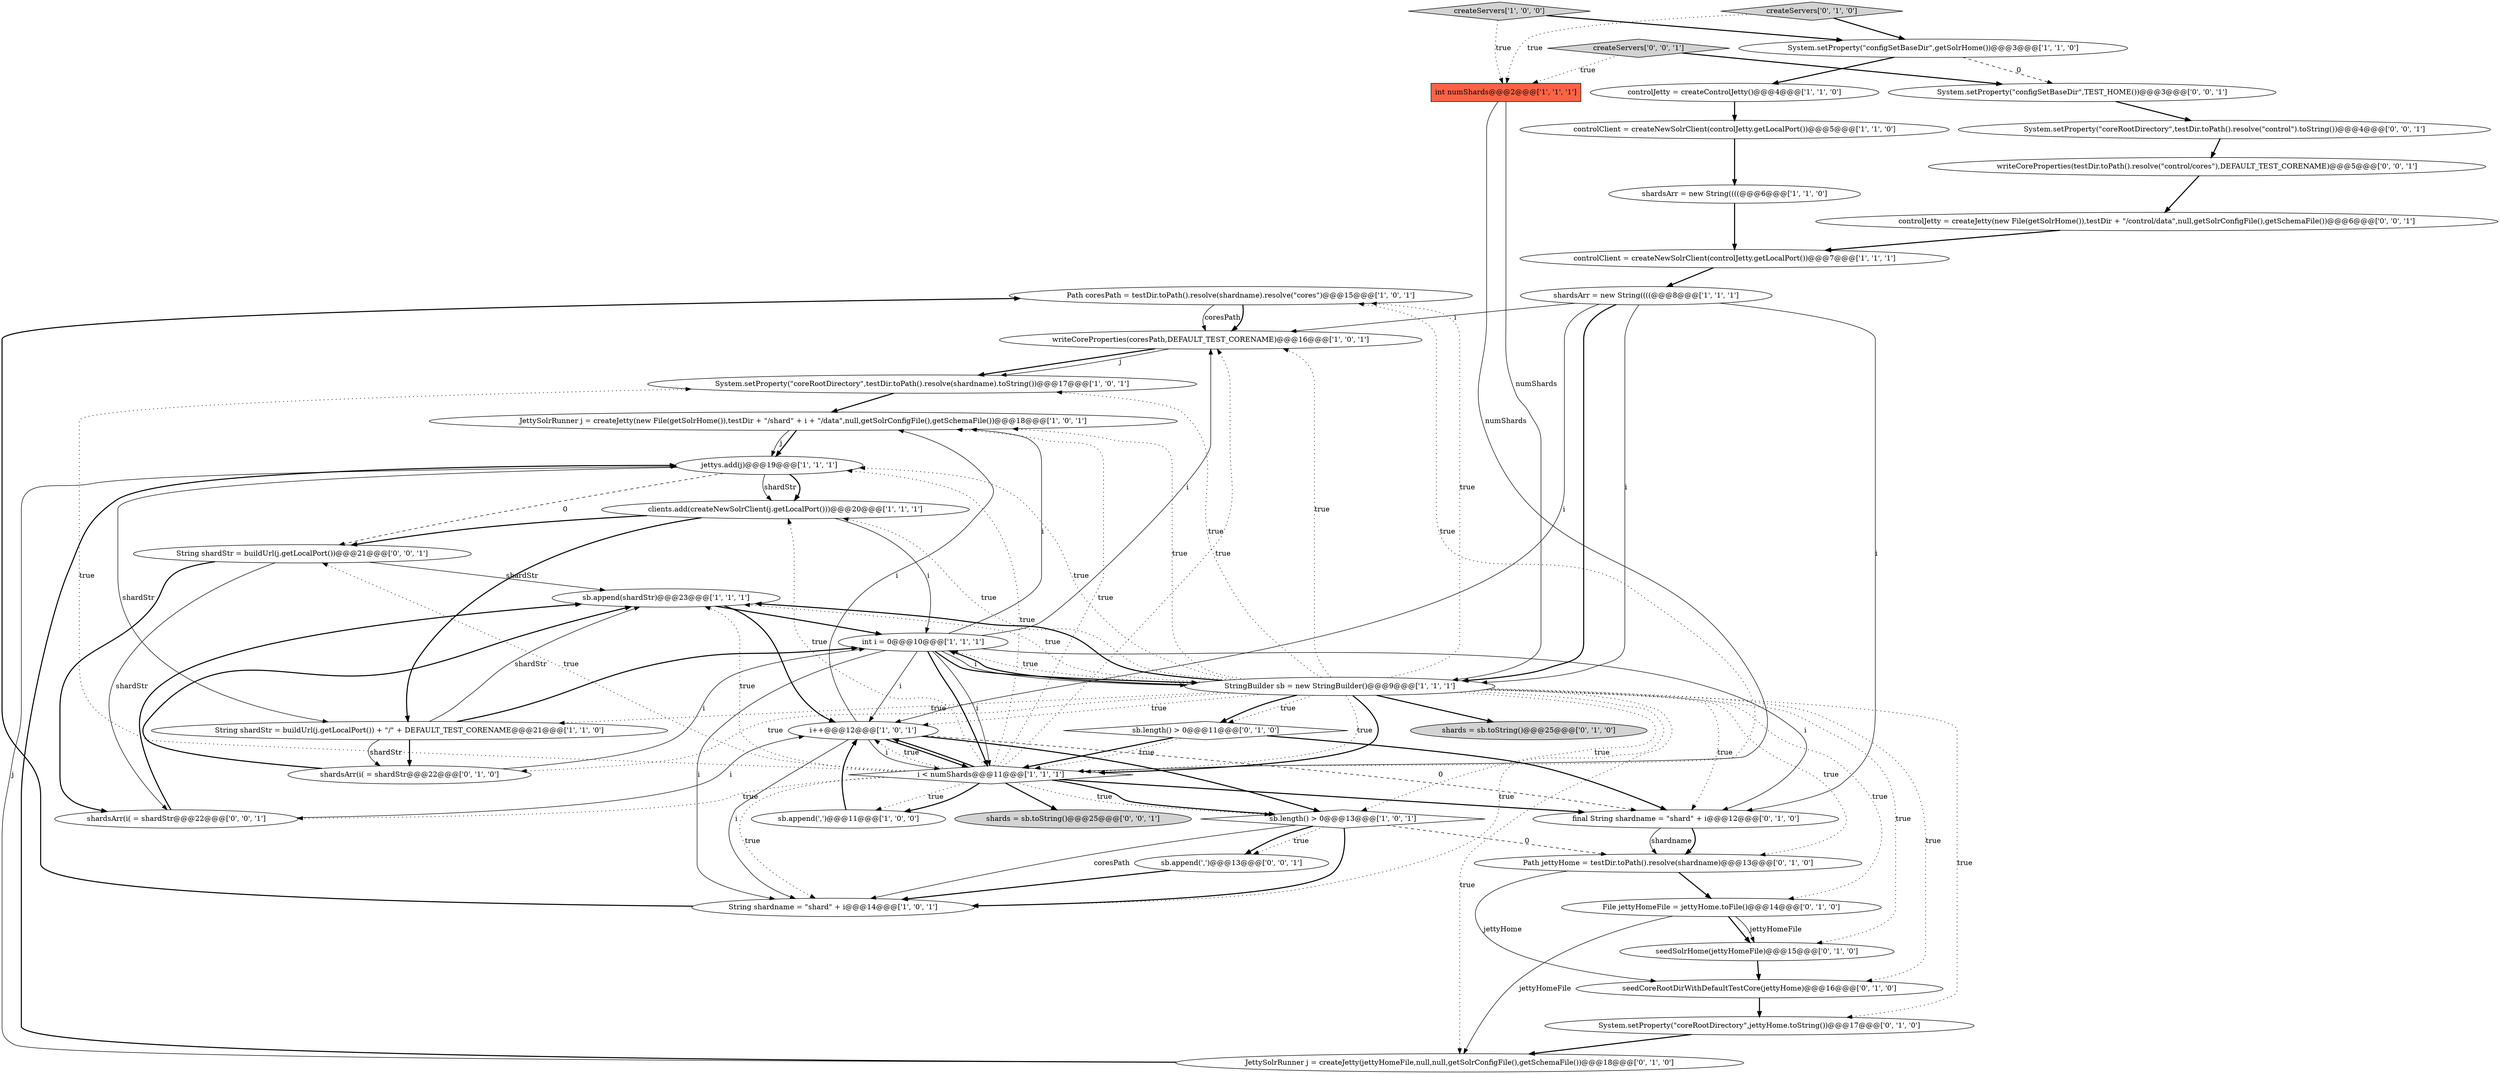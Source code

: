 digraph {
16 [style = filled, label = "Path coresPath = testDir.toPath().resolve(shardname).resolve(\"cores\")@@@15@@@['1', '0', '1']", fillcolor = white, shape = ellipse image = "AAA0AAABBB1BBB"];
39 [style = filled, label = "sb.append(',')@@@13@@@['0', '0', '1']", fillcolor = white, shape = ellipse image = "AAA0AAABBB3BBB"];
17 [style = filled, label = "clients.add(createNewSolrClient(j.getLocalPort()))@@@20@@@['1', '1', '1']", fillcolor = white, shape = ellipse image = "AAA0AAABBB1BBB"];
1 [style = filled, label = "StringBuilder sb = new StringBuilder()@@@9@@@['1', '1', '1']", fillcolor = white, shape = ellipse image = "AAA0AAABBB1BBB"];
4 [style = filled, label = "controlClient = createNewSolrClient(controlJetty.getLocalPort())@@@7@@@['1', '1', '1']", fillcolor = white, shape = ellipse image = "AAA0AAABBB1BBB"];
27 [style = filled, label = "JettySolrRunner j = createJetty(jettyHomeFile,null,null,getSolrConfigFile(),getSchemaFile())@@@18@@@['0', '1', '0']", fillcolor = white, shape = ellipse image = "AAA1AAABBB2BBB"];
31 [style = filled, label = "createServers['0', '1', '0']", fillcolor = lightgray, shape = diamond image = "AAA0AAABBB2BBB"];
0 [style = filled, label = "controlJetty = createControlJetty()@@@4@@@['1', '1', '0']", fillcolor = white, shape = ellipse image = "AAA0AAABBB1BBB"];
9 [style = filled, label = "System.setProperty(\"configSetBaseDir\",getSolrHome())@@@3@@@['1', '1', '0']", fillcolor = white, shape = ellipse image = "AAA0AAABBB1BBB"];
32 [style = filled, label = "Path jettyHome = testDir.toPath().resolve(shardname)@@@13@@@['0', '1', '0']", fillcolor = white, shape = ellipse image = "AAA1AAABBB2BBB"];
33 [style = filled, label = "shardsArr(i( = shardStr@@@22@@@['0', '1', '0']", fillcolor = white, shape = ellipse image = "AAA0AAABBB2BBB"];
30 [style = filled, label = "System.setProperty(\"coreRootDirectory\",jettyHome.toString())@@@17@@@['0', '1', '0']", fillcolor = white, shape = ellipse image = "AAA1AAABBB2BBB"];
7 [style = filled, label = "JettySolrRunner j = createJetty(new File(getSolrHome()),testDir + \"/shard\" + i + \"/data\",null,getSolrConfigFile(),getSchemaFile())@@@18@@@['1', '0', '1']", fillcolor = white, shape = ellipse image = "AAA0AAABBB1BBB"];
10 [style = filled, label = "String shardname = \"shard\" + i@@@14@@@['1', '0', '1']", fillcolor = white, shape = ellipse image = "AAA0AAABBB1BBB"];
19 [style = filled, label = "sb.append(shardStr)@@@23@@@['1', '1', '1']", fillcolor = white, shape = ellipse image = "AAA0AAABBB1BBB"];
38 [style = filled, label = "System.setProperty(\"coreRootDirectory\",testDir.toPath().resolve(\"control\").toString())@@@4@@@['0', '0', '1']", fillcolor = white, shape = ellipse image = "AAA0AAABBB3BBB"];
42 [style = filled, label = "String shardStr = buildUrl(j.getLocalPort())@@@21@@@['0', '0', '1']", fillcolor = white, shape = ellipse image = "AAA0AAABBB3BBB"];
11 [style = filled, label = "String shardStr = buildUrl(j.getLocalPort()) + \"/\" + DEFAULT_TEST_CORENAME@@@21@@@['1', '1', '0']", fillcolor = white, shape = ellipse image = "AAA0AAABBB1BBB"];
6 [style = filled, label = "shardsArr = new String((((@@@8@@@['1', '1', '1']", fillcolor = white, shape = ellipse image = "AAA0AAABBB1BBB"];
21 [style = filled, label = "i++@@@12@@@['1', '0', '1']", fillcolor = white, shape = ellipse image = "AAA0AAABBB1BBB"];
29 [style = filled, label = "shards = sb.toString()@@@25@@@['0', '1', '0']", fillcolor = lightgray, shape = ellipse image = "AAA0AAABBB2BBB"];
36 [style = filled, label = "shards = sb.toString()@@@25@@@['0', '0', '1']", fillcolor = lightgray, shape = ellipse image = "AAA0AAABBB3BBB"];
41 [style = filled, label = "writeCoreProperties(testDir.toPath().resolve(\"control/cores\"),DEFAULT_TEST_CORENAME)@@@5@@@['0', '0', '1']", fillcolor = white, shape = ellipse image = "AAA0AAABBB3BBB"];
28 [style = filled, label = "sb.length() > 0@@@11@@@['0', '1', '0']", fillcolor = white, shape = diamond image = "AAA0AAABBB2BBB"];
37 [style = filled, label = "System.setProperty(\"configSetBaseDir\",TEST_HOME())@@@3@@@['0', '0', '1']", fillcolor = white, shape = ellipse image = "AAA0AAABBB3BBB"];
5 [style = filled, label = "sb.append(',')@@@11@@@['1', '0', '0']", fillcolor = white, shape = ellipse image = "AAA0AAABBB1BBB"];
24 [style = filled, label = "File jettyHomeFile = jettyHome.toFile()@@@14@@@['0', '1', '0']", fillcolor = white, shape = ellipse image = "AAA0AAABBB2BBB"];
25 [style = filled, label = "final String shardname = \"shard\" + i@@@12@@@['0', '1', '0']", fillcolor = white, shape = ellipse image = "AAA1AAABBB2BBB"];
14 [style = filled, label = "shardsArr = new String((((@@@6@@@['1', '1', '0']", fillcolor = white, shape = ellipse image = "AAA0AAABBB1BBB"];
18 [style = filled, label = "int numShards@@@2@@@['1', '1', '1']", fillcolor = tomato, shape = box image = "AAA0AAABBB1BBB"];
15 [style = filled, label = "createServers['1', '0', '0']", fillcolor = lightgray, shape = diamond image = "AAA0AAABBB1BBB"];
13 [style = filled, label = "jettys.add(j)@@@19@@@['1', '1', '1']", fillcolor = white, shape = ellipse image = "AAA0AAABBB1BBB"];
23 [style = filled, label = "seedSolrHome(jettyHomeFile)@@@15@@@['0', '1', '0']", fillcolor = white, shape = ellipse image = "AAA0AAABBB2BBB"];
8 [style = filled, label = "int i = 0@@@10@@@['1', '1', '1']", fillcolor = white, shape = ellipse image = "AAA0AAABBB1BBB"];
2 [style = filled, label = "System.setProperty(\"coreRootDirectory\",testDir.toPath().resolve(shardname).toString())@@@17@@@['1', '0', '1']", fillcolor = white, shape = ellipse image = "AAA0AAABBB1BBB"];
35 [style = filled, label = "controlJetty = createJetty(new File(getSolrHome()),testDir + \"/control/data\",null,getSolrConfigFile(),getSchemaFile())@@@6@@@['0', '0', '1']", fillcolor = white, shape = ellipse image = "AAA0AAABBB3BBB"];
12 [style = filled, label = "controlClient = createNewSolrClient(controlJetty.getLocalPort())@@@5@@@['1', '1', '0']", fillcolor = white, shape = ellipse image = "AAA0AAABBB1BBB"];
40 [style = filled, label = "createServers['0', '0', '1']", fillcolor = lightgray, shape = diamond image = "AAA0AAABBB3BBB"];
20 [style = filled, label = "i < numShards@@@11@@@['1', '1', '1']", fillcolor = white, shape = diamond image = "AAA0AAABBB1BBB"];
34 [style = filled, label = "shardsArr(i( = shardStr@@@22@@@['0', '0', '1']", fillcolor = white, shape = ellipse image = "AAA0AAABBB3BBB"];
22 [style = filled, label = "writeCoreProperties(coresPath,DEFAULT_TEST_CORENAME)@@@16@@@['1', '0', '1']", fillcolor = white, shape = ellipse image = "AAA0AAABBB1BBB"];
3 [style = filled, label = "sb.length() > 0@@@13@@@['1', '0', '1']", fillcolor = white, shape = diamond image = "AAA0AAABBB1BBB"];
26 [style = filled, label = "seedCoreRootDirWithDefaultTestCore(jettyHome)@@@16@@@['0', '1', '0']", fillcolor = white, shape = ellipse image = "AAA0AAABBB2BBB"];
8->1 [style = solid, label="i"];
4->6 [style = bold, label=""];
3->10 [style = bold, label=""];
8->21 [style = solid, label="i"];
6->25 [style = solid, label="i"];
21->3 [style = bold, label=""];
40->18 [style = dotted, label="true"];
16->22 [style = solid, label="coresPath"];
1->27 [style = dotted, label="true"];
1->11 [style = dotted, label="true"];
35->4 [style = bold, label=""];
20->21 [style = dotted, label="true"];
19->8 [style = bold, label=""];
15->18 [style = dotted, label="true"];
3->32 [style = dashed, label="0"];
38->41 [style = bold, label=""];
41->35 [style = bold, label=""];
6->21 [style = solid, label="i"];
20->25 [style = bold, label=""];
7->13 [style = bold, label=""];
30->27 [style = bold, label=""];
1->33 [style = dotted, label="true"];
18->20 [style = solid, label="numShards"];
20->10 [style = dotted, label="true"];
21->25 [style = dashed, label="0"];
1->21 [style = dotted, label="true"];
1->24 [style = dotted, label="true"];
20->7 [style = dotted, label="true"];
1->20 [style = dotted, label="true"];
1->28 [style = dotted, label="true"];
32->26 [style = solid, label="jettyHome"];
8->20 [style = bold, label=""];
1->16 [style = dotted, label="true"];
20->34 [style = dotted, label="true"];
3->39 [style = dotted, label="true"];
21->10 [style = solid, label="i"];
15->9 [style = bold, label=""];
20->42 [style = dotted, label="true"];
12->14 [style = bold, label=""];
1->8 [style = bold, label=""];
1->7 [style = dotted, label="true"];
1->25 [style = dotted, label="true"];
1->29 [style = bold, label=""];
20->16 [style = dotted, label="true"];
24->27 [style = solid, label="jettyHomeFile"];
42->34 [style = bold, label=""];
23->26 [style = bold, label=""];
1->23 [style = dotted, label="true"];
3->10 [style = solid, label="coresPath"];
18->1 [style = solid, label="numShards"];
37->38 [style = bold, label=""];
21->7 [style = solid, label="i"];
21->20 [style = bold, label=""];
0->12 [style = bold, label=""];
1->13 [style = dotted, label="true"];
8->10 [style = solid, label="i"];
1->19 [style = dotted, label="true"];
17->11 [style = bold, label=""];
20->5 [style = dotted, label="true"];
1->26 [style = dotted, label="true"];
1->2 [style = dotted, label="true"];
13->42 [style = dashed, label="0"];
20->19 [style = dotted, label="true"];
20->36 [style = bold, label=""];
42->19 [style = solid, label="shardStr"];
8->20 [style = solid, label="i"];
1->32 [style = dotted, label="true"];
11->33 [style = solid, label="shardStr"];
10->16 [style = bold, label=""];
22->2 [style = bold, label=""];
20->3 [style = dotted, label="true"];
20->3 [style = bold, label=""];
2->7 [style = bold, label=""];
28->20 [style = bold, label=""];
9->37 [style = dashed, label="0"];
13->17 [style = bold, label=""];
1->28 [style = bold, label=""];
20->5 [style = bold, label=""];
20->17 [style = dotted, label="true"];
8->25 [style = solid, label="i"];
9->0 [style = bold, label=""];
16->22 [style = bold, label=""];
17->8 [style = solid, label="i"];
8->1 [style = bold, label=""];
6->1 [style = solid, label="i"];
1->3 [style = dotted, label="true"];
39->10 [style = bold, label=""];
5->21 [style = bold, label=""];
13->17 [style = solid, label="shardStr"];
11->8 [style = bold, label=""];
33->8 [style = solid, label="i"];
20->13 [style = dotted, label="true"];
31->18 [style = dotted, label="true"];
27->13 [style = solid, label="j"];
6->1 [style = bold, label=""];
1->10 [style = dotted, label="true"];
25->32 [style = bold, label=""];
1->8 [style = dotted, label="true"];
11->33 [style = bold, label=""];
24->23 [style = bold, label=""];
20->2 [style = dotted, label="true"];
1->22 [style = dotted, label="true"];
27->13 [style = bold, label=""];
31->9 [style = bold, label=""];
34->21 [style = solid, label="i"];
22->2 [style = solid, label="j"];
1->17 [style = dotted, label="true"];
25->32 [style = solid, label="shardname"];
20->21 [style = bold, label=""];
19->21 [style = bold, label=""];
1->30 [style = dotted, label="true"];
28->20 [style = dotted, label="true"];
42->34 [style = solid, label="shardStr"];
7->13 [style = solid, label="j"];
11->19 [style = solid, label="shardStr"];
13->11 [style = solid, label="shardStr"];
20->22 [style = dotted, label="true"];
40->37 [style = bold, label=""];
1->19 [style = bold, label=""];
6->22 [style = solid, label="i"];
17->42 [style = bold, label=""];
33->19 [style = bold, label=""];
24->23 [style = solid, label="jettyHomeFile"];
8->22 [style = solid, label="i"];
14->4 [style = bold, label=""];
1->20 [style = bold, label=""];
26->30 [style = bold, label=""];
34->19 [style = bold, label=""];
21->20 [style = solid, label="i"];
8->7 [style = solid, label="i"];
28->25 [style = bold, label=""];
3->39 [style = bold, label=""];
32->24 [style = bold, label=""];
}
